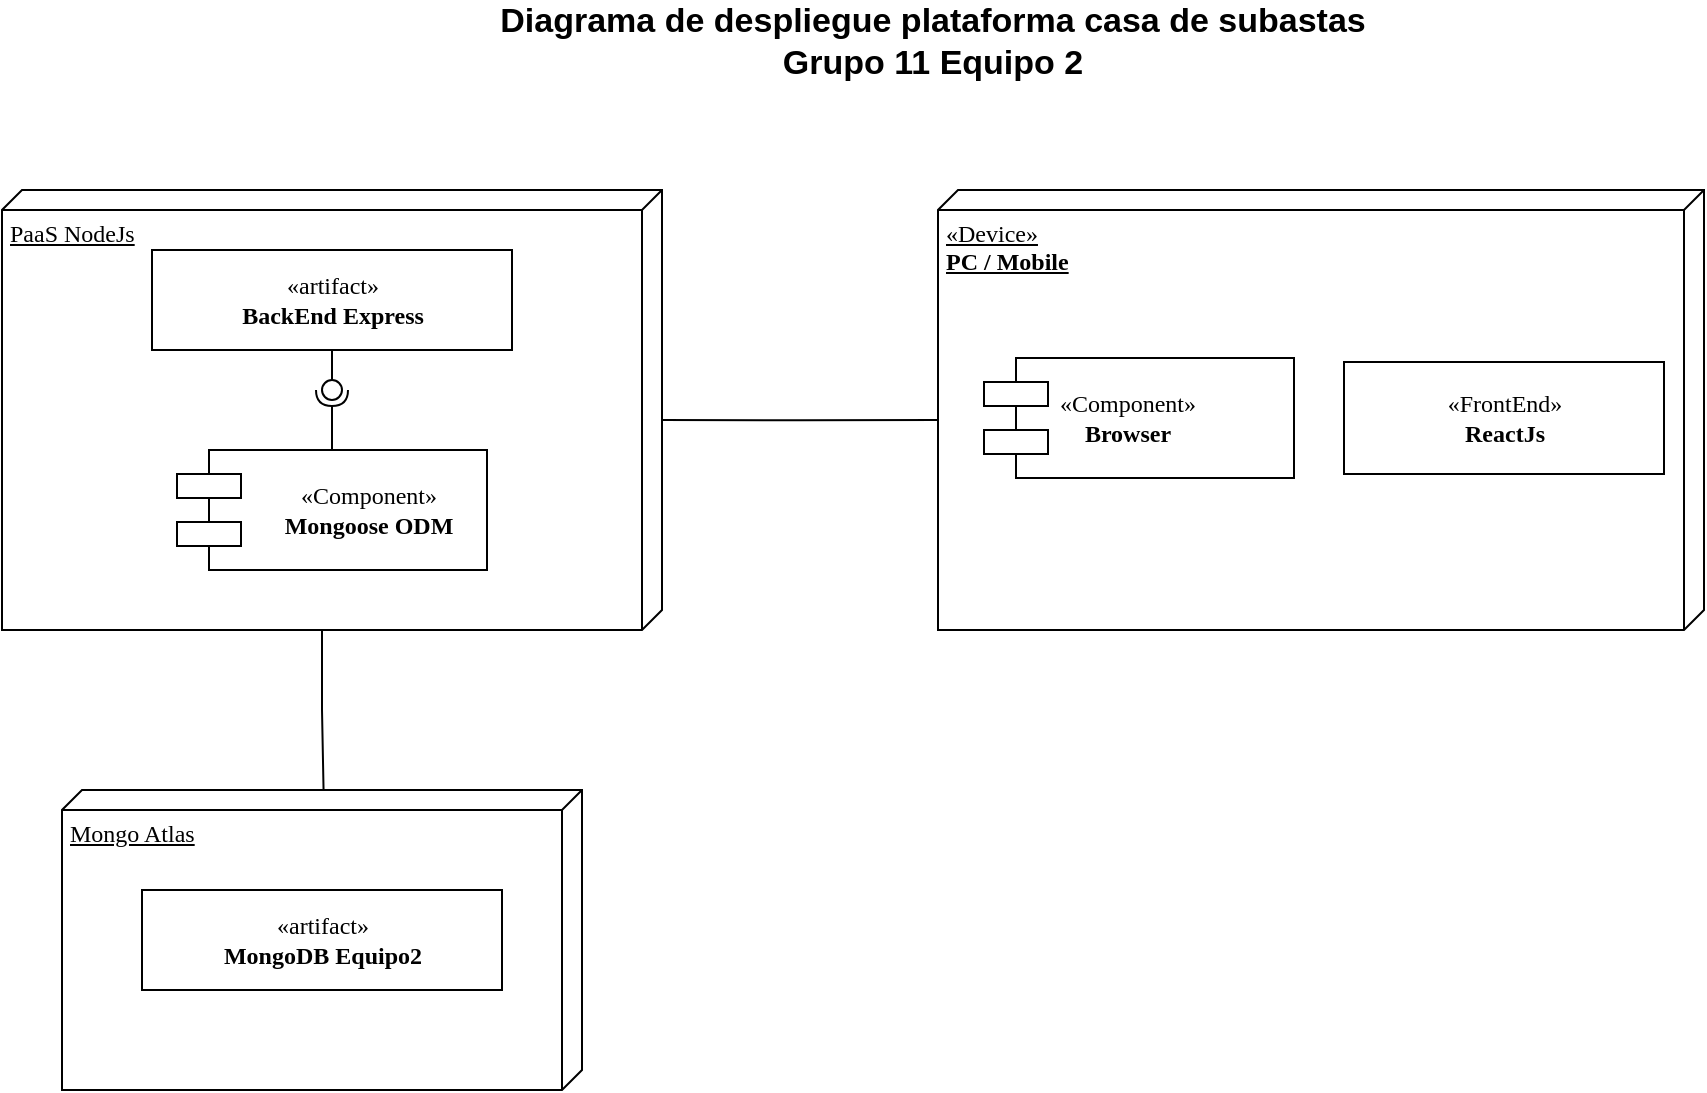 <mxfile version="15.7.4" type="github">
  <diagram name="Page-1" id="5f0bae14-7c28-e335-631c-24af17079c00">
    <mxGraphModel dx="1584" dy="864" grid="1" gridSize="10" guides="1" tooltips="1" connect="1" arrows="1" fold="1" page="1" pageScale="1" pageWidth="1100" pageHeight="850" background="none" math="0" shadow="0">
      <root>
        <mxCell id="0" />
        <mxCell id="1" parent="0" />
        <mxCell id="39150e848f15840c-1" value="PaaS NodeJs" style="verticalAlign=top;align=left;spacingTop=8;spacingLeft=2;spacingRight=12;shape=cube;size=10;direction=south;fontStyle=4;html=1;rounded=0;shadow=0;comic=0;labelBackgroundColor=none;strokeWidth=1;fontFamily=Verdana;fontSize=12" parent="1" vertex="1">
          <mxGeometry x="85" y="124" width="330" height="220" as="geometry" />
        </mxCell>
        <mxCell id="39150e848f15840c-2" value="&lt;span style=&quot;text-align: center&quot;&gt;«Device»&lt;br&gt;&lt;/span&gt;&lt;b style=&quot;text-align: center&quot;&gt;PC / Mobile&lt;/b&gt;&lt;span style=&quot;text-align: center&quot;&gt;&lt;br&gt;&lt;/span&gt;" style="verticalAlign=top;align=left;spacingTop=8;spacingLeft=2;spacingRight=12;shape=cube;size=10;direction=south;fontStyle=4;html=1;rounded=0;shadow=0;comic=0;labelBackgroundColor=none;strokeWidth=1;fontFamily=Verdana;fontSize=12" parent="1" vertex="1">
          <mxGeometry x="553" y="124" width="383" height="220" as="geometry" />
        </mxCell>
        <mxCell id="39150e848f15840c-3" value="Mongo Atlas" style="verticalAlign=top;align=left;spacingTop=8;spacingLeft=2;spacingRight=12;shape=cube;size=10;direction=south;fontStyle=4;html=1;rounded=0;shadow=0;comic=0;labelBackgroundColor=none;strokeWidth=1;fontFamily=Verdana;fontSize=12" parent="1" vertex="1">
          <mxGeometry x="115" y="424" width="260" height="150" as="geometry" />
        </mxCell>
        <mxCell id="39150e848f15840c-4" value="«artifact»&lt;br&gt;&lt;b&gt;BackEnd Express&lt;/b&gt;" style="html=1;rounded=0;shadow=0;comic=0;labelBackgroundColor=none;strokeWidth=1;fontFamily=Verdana;fontSize=12;align=center;" parent="1" vertex="1">
          <mxGeometry x="160" y="154" width="180" height="50" as="geometry" />
        </mxCell>
        <mxCell id="39150e848f15840c-5" value="&lt;div&gt;&lt;span&gt;«Component»&lt;/span&gt;&lt;/div&gt;&lt;span&gt;&lt;div&gt;&lt;b&gt;Mongoose ODM&lt;/b&gt;&lt;/div&gt;&lt;/span&gt;" style="shape=component;align=center;spacingLeft=36;rounded=0;shadow=0;comic=0;labelBackgroundColor=none;strokeWidth=1;fontFamily=Verdana;fontSize=12;html=1;" parent="1" vertex="1">
          <mxGeometry x="172.5" y="254" width="155" height="60" as="geometry" />
        </mxCell>
        <mxCell id="0Xtkwrc-i8zNQiLOmYta-1" value="«artifact»&lt;br&gt;&lt;b&gt;MongoDB Equipo2&lt;/b&gt;" style="html=1;rounded=0;shadow=0;comic=0;labelBackgroundColor=none;strokeWidth=1;fontFamily=Verdana;fontSize=12;align=center;" vertex="1" parent="1">
          <mxGeometry x="155" y="474" width="180" height="50" as="geometry" />
        </mxCell>
        <mxCell id="0Xtkwrc-i8zNQiLOmYta-19" value="" style="rounded=0;orthogonalLoop=1;jettySize=auto;html=1;endArrow=none;endFill=0;sketch=0;sourcePerimeterSpacing=0;targetPerimeterSpacing=0;exitX=0.5;exitY=1;exitDx=0;exitDy=0;" edge="1" parent="1" source="39150e848f15840c-4">
          <mxGeometry relative="1" as="geometry">
            <mxPoint x="252" y="206" as="sourcePoint" />
            <mxPoint x="250" y="224" as="targetPoint" />
          </mxGeometry>
        </mxCell>
        <mxCell id="0Xtkwrc-i8zNQiLOmYta-20" value="" style="rounded=0;orthogonalLoop=1;jettySize=auto;html=1;endArrow=halfCircle;endFill=0;entryX=0.5;entryY=0.5;endSize=6;strokeWidth=1;sketch=0;exitX=0.5;exitY=0;exitDx=0;exitDy=0;" edge="1" target="0Xtkwrc-i8zNQiLOmYta-21" parent="1" source="39150e848f15840c-5">
          <mxGeometry relative="1" as="geometry">
            <mxPoint x="415" y="269" as="sourcePoint" />
          </mxGeometry>
        </mxCell>
        <mxCell id="0Xtkwrc-i8zNQiLOmYta-21" value="" style="ellipse;whiteSpace=wrap;html=1;align=center;aspect=fixed;resizable=0;points=[];outlineConnect=0;sketch=0;" vertex="1" parent="1">
          <mxGeometry x="245" y="219" width="10" height="10" as="geometry" />
        </mxCell>
        <mxCell id="0Xtkwrc-i8zNQiLOmYta-23" value="&lt;div style=&quot;text-align: center&quot;&gt;&lt;span&gt;«Component»&lt;/span&gt;&lt;/div&gt;&lt;span&gt;&lt;div style=&quot;text-align: center&quot;&gt;&lt;b&gt;Browser&lt;/b&gt;&lt;/div&gt;&lt;/span&gt;" style="shape=component;align=left;spacingLeft=36;rounded=0;shadow=0;comic=0;labelBackgroundColor=none;strokeWidth=1;fontFamily=Verdana;fontSize=12;html=1;" vertex="1" parent="1">
          <mxGeometry x="576" y="208" width="155" height="60" as="geometry" />
        </mxCell>
        <mxCell id="0Xtkwrc-i8zNQiLOmYta-24" value="«FrontEnd»&lt;br&gt;&lt;b&gt;ReactJs&lt;/b&gt;" style="html=1;rounded=0;shadow=0;comic=0;labelBackgroundColor=none;strokeWidth=1;fontFamily=Verdana;fontSize=12;align=center;" vertex="1" parent="1">
          <mxGeometry x="756" y="210" width="160" height="56" as="geometry" />
        </mxCell>
        <mxCell id="0Xtkwrc-i8zNQiLOmYta-27" value="" style="endArrow=none;html=1;edgeStyle=orthogonalEdgeStyle;rounded=0;entryX=0;entryY=0;entryDx=115;entryDy=383;entryPerimeter=0;exitX=0.523;exitY=0;exitDx=0;exitDy=0;exitPerimeter=0;" edge="1" parent="1" source="39150e848f15840c-1" target="39150e848f15840c-2">
          <mxGeometry relative="1" as="geometry">
            <mxPoint x="415" y="244" as="sourcePoint" />
            <mxPoint x="575" y="244" as="targetPoint" />
          </mxGeometry>
        </mxCell>
        <mxCell id="0Xtkwrc-i8zNQiLOmYta-30" value="" style="endArrow=none;html=1;edgeStyle=orthogonalEdgeStyle;rounded=0;exitX=0;exitY=0;exitDx=220;exitDy=170;exitPerimeter=0;entryX=0.001;entryY=0.497;entryDx=0;entryDy=0;entryPerimeter=0;" edge="1" parent="1" source="39150e848f15840c-1" target="39150e848f15840c-3">
          <mxGeometry relative="1" as="geometry">
            <mxPoint x="422" y="394" as="sourcePoint" />
            <mxPoint x="247" y="424" as="targetPoint" />
          </mxGeometry>
        </mxCell>
        <mxCell id="0Xtkwrc-i8zNQiLOmYta-31" value="&lt;b&gt;&lt;font style=&quot;font-size: 17px&quot;&gt;Diagrama de despliegue plataforma casa de subastas&lt;br&gt;Grupo 11 Equipo 2&lt;br&gt;&lt;/font&gt;&lt;/b&gt;" style="text;html=1;resizable=0;autosize=1;align=center;verticalAlign=middle;points=[];fillColor=none;strokeColor=none;rounded=0;" vertex="1" parent="1">
          <mxGeometry x="325" y="30" width="450" height="40" as="geometry" />
        </mxCell>
      </root>
    </mxGraphModel>
  </diagram>
</mxfile>
